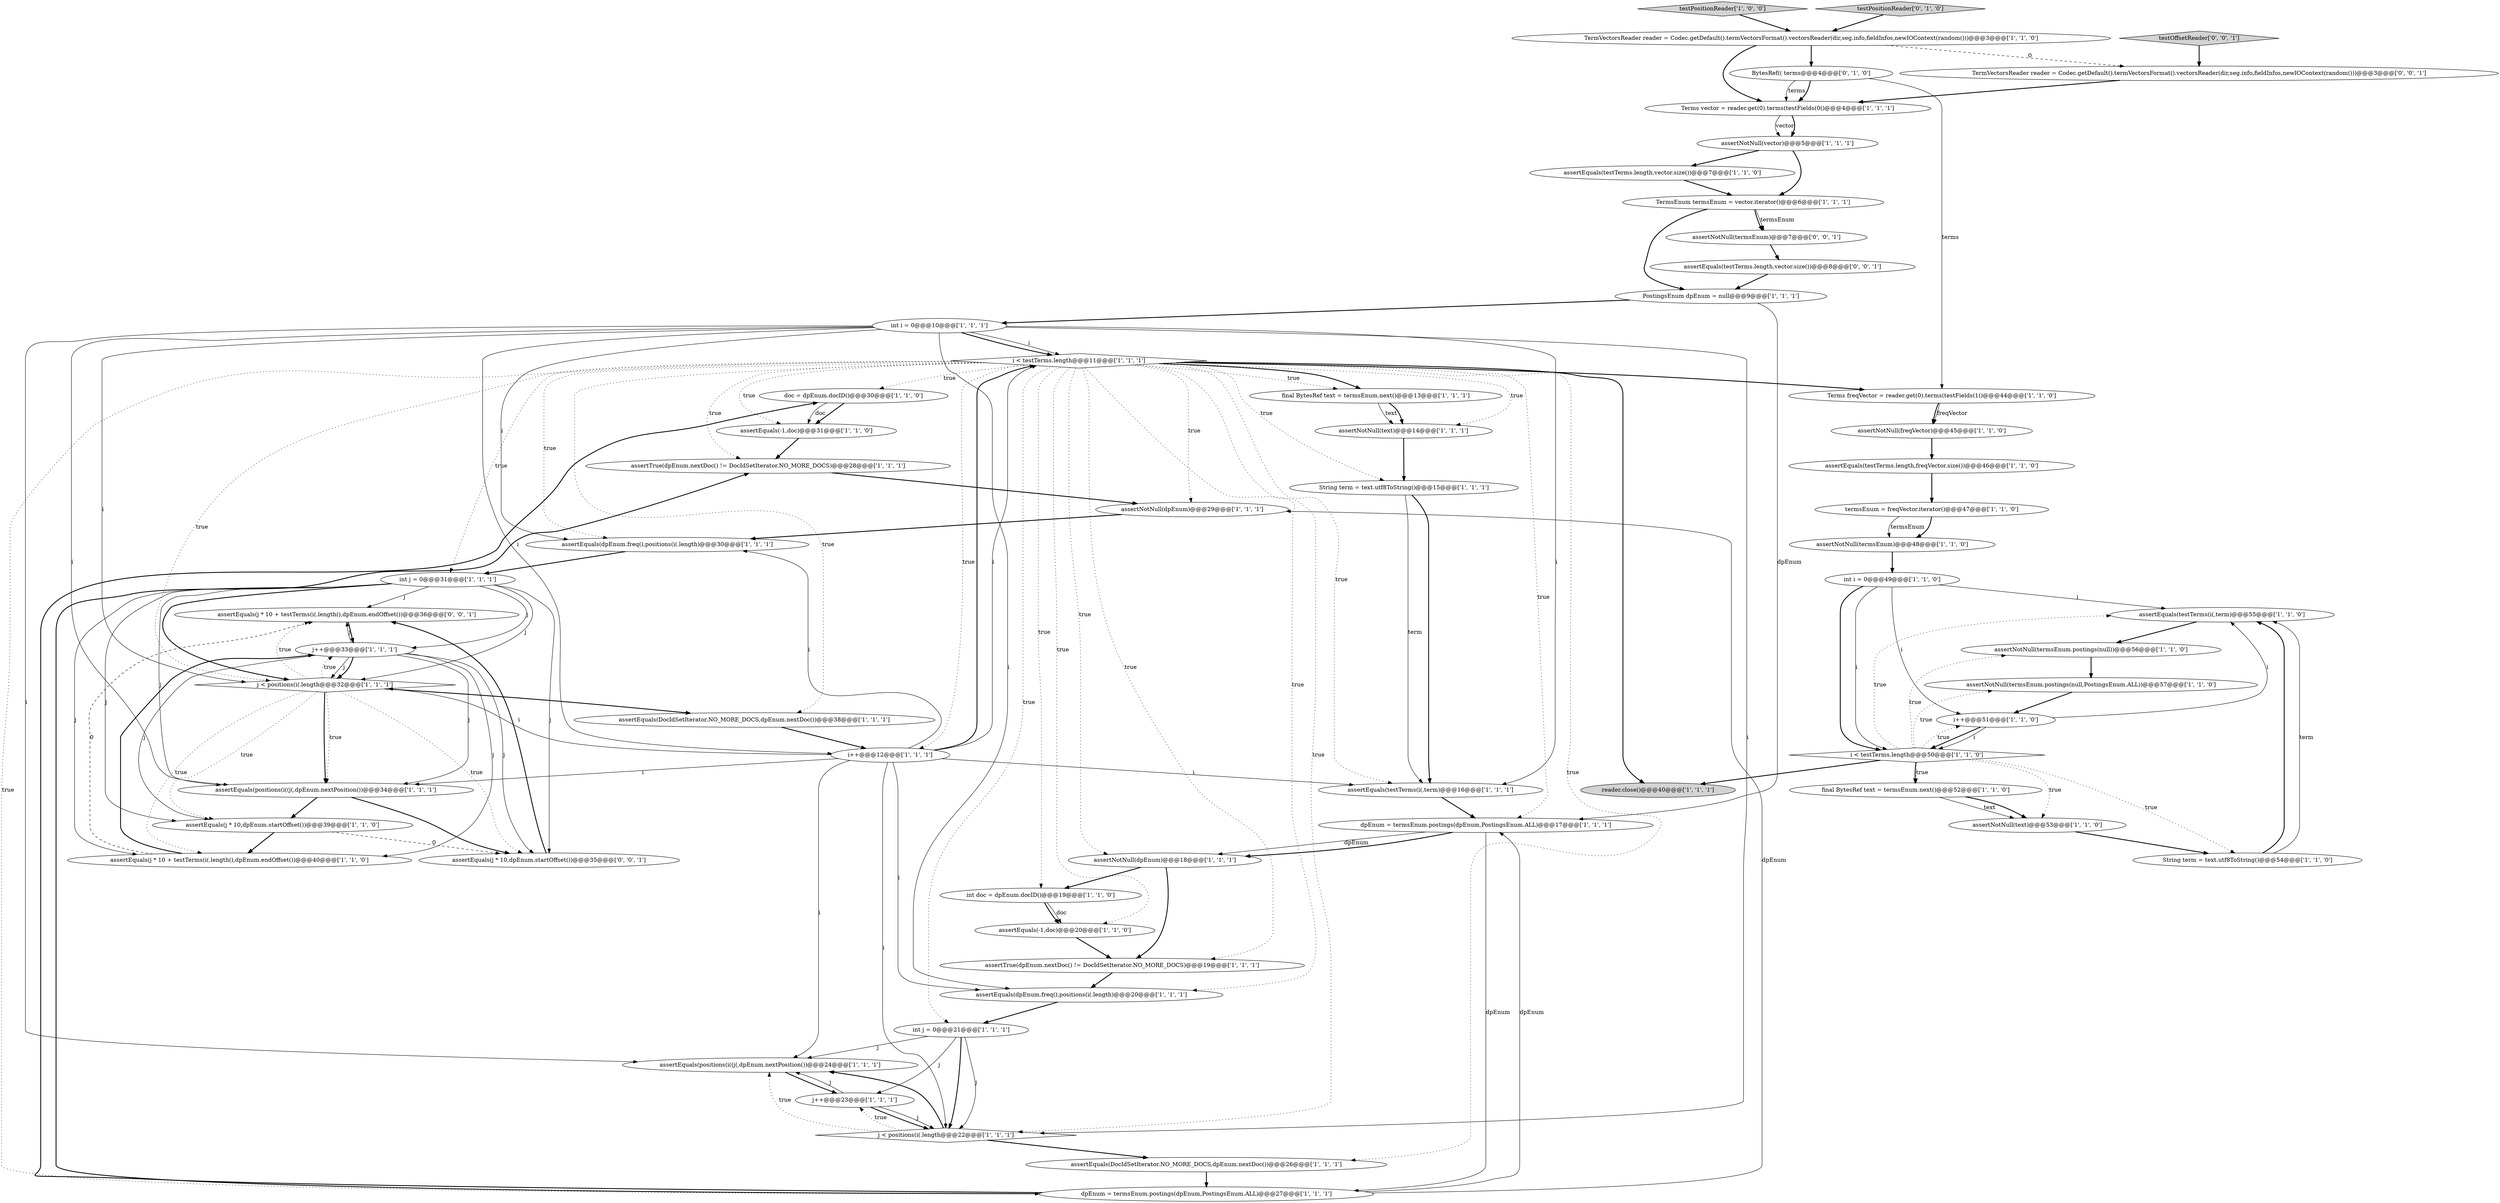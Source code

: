 digraph {
9 [style = filled, label = "i < testTerms.length@@@11@@@['1', '1', '1']", fillcolor = white, shape = diamond image = "AAA0AAABBB1BBB"];
35 [style = filled, label = "assertNotNull(termsEnum)@@@48@@@['1', '1', '0']", fillcolor = white, shape = ellipse image = "AAA0AAABBB1BBB"];
43 [style = filled, label = "String term = text.utf8ToString()@@@54@@@['1', '1', '0']", fillcolor = white, shape = ellipse image = "AAA0AAABBB1BBB"];
45 [style = filled, label = "doc = dpEnum.docID()@@@30@@@['1', '1', '0']", fillcolor = white, shape = ellipse image = "AAA0AAABBB1BBB"];
11 [style = filled, label = "assertEquals(testTerms(i(,term)@@@55@@@['1', '1', '0']", fillcolor = white, shape = ellipse image = "AAA0AAABBB1BBB"];
13 [style = filled, label = "int j = 0@@@31@@@['1', '1', '1']", fillcolor = white, shape = ellipse image = "AAA0AAABBB1BBB"];
40 [style = filled, label = "i++@@@51@@@['1', '1', '0']", fillcolor = white, shape = ellipse image = "AAA0AAABBB1BBB"];
28 [style = filled, label = "assertEquals(dpEnum.freq(),positions(i(.length)@@@30@@@['1', '1', '1']", fillcolor = white, shape = ellipse image = "AAA0AAABBB1BBB"];
41 [style = filled, label = "int i = 0@@@49@@@['1', '1', '0']", fillcolor = white, shape = ellipse image = "AAA0AAABBB1BBB"];
48 [style = filled, label = "assertNotNull(termsEnum.postings(null))@@@56@@@['1', '1', '0']", fillcolor = white, shape = ellipse image = "AAA0AAABBB1BBB"];
59 [style = filled, label = "assertEquals(j * 10 + testTerms(i(.length(),dpEnum.endOffset())@@@36@@@['0', '0', '1']", fillcolor = white, shape = ellipse image = "AAA0AAABBB3BBB"];
60 [style = filled, label = "assertNotNull(termsEnum)@@@7@@@['0', '0', '1']", fillcolor = white, shape = ellipse image = "AAA0AAABBB3BBB"];
3 [style = filled, label = "final BytesRef text = termsEnum.next()@@@13@@@['1', '1', '1']", fillcolor = white, shape = ellipse image = "AAA0AAABBB1BBB"];
2 [style = filled, label = "assertEquals(dpEnum.freq(),positions(i(.length)@@@20@@@['1', '1', '1']", fillcolor = white, shape = ellipse image = "AAA0AAABBB1BBB"];
14 [style = filled, label = "final BytesRef text = termsEnum.next()@@@52@@@['1', '1', '0']", fillcolor = white, shape = ellipse image = "AAA0AAABBB1BBB"];
0 [style = filled, label = "assertNotNull(dpEnum)@@@18@@@['1', '1', '1']", fillcolor = white, shape = ellipse image = "AAA0AAABBB1BBB"];
8 [style = filled, label = "termsEnum = freqVector.iterator()@@@47@@@['1', '1', '0']", fillcolor = white, shape = ellipse image = "AAA0AAABBB1BBB"];
22 [style = filled, label = "assertEquals(positions(i((j(,dpEnum.nextPosition())@@@24@@@['1', '1', '1']", fillcolor = white, shape = ellipse image = "AAA0AAABBB1BBB"];
30 [style = filled, label = "int j = 0@@@21@@@['1', '1', '1']", fillcolor = white, shape = ellipse image = "AAA0AAABBB1BBB"];
42 [style = filled, label = "int i = 0@@@10@@@['1', '1', '1']", fillcolor = white, shape = ellipse image = "AAA0AAABBB1BBB"];
1 [style = filled, label = "assertNotNull(freqVector)@@@45@@@['1', '1', '0']", fillcolor = white, shape = ellipse image = "AAA0AAABBB1BBB"];
26 [style = filled, label = "i++@@@12@@@['1', '1', '1']", fillcolor = white, shape = ellipse image = "AAA0AAABBB1BBB"];
31 [style = filled, label = "assertNotNull(termsEnum.postings(null,PostingsEnum.ALL))@@@57@@@['1', '1', '0']", fillcolor = white, shape = ellipse image = "AAA0AAABBB1BBB"];
24 [style = filled, label = "assertEquals(j * 10 + testTerms(i(.length(),dpEnum.endOffset())@@@40@@@['1', '1', '0']", fillcolor = white, shape = ellipse image = "AAA0AAABBB1BBB"];
33 [style = filled, label = "assertEquals(testTerms.length,vector.size())@@@7@@@['1', '1', '0']", fillcolor = white, shape = ellipse image = "AAA0AAABBB1BBB"];
53 [style = filled, label = "BytesRef(( terms@@@4@@@['0', '1', '0']", fillcolor = white, shape = ellipse image = "AAA1AAABBB2BBB"];
18 [style = filled, label = "j++@@@23@@@['1', '1', '1']", fillcolor = white, shape = ellipse image = "AAA0AAABBB1BBB"];
17 [style = filled, label = "dpEnum = termsEnum.postings(dpEnum,PostingsEnum.ALL)@@@17@@@['1', '1', '1']", fillcolor = white, shape = ellipse image = "AAA0AAABBB1BBB"];
37 [style = filled, label = "assertNotNull(vector)@@@5@@@['1', '1', '1']", fillcolor = white, shape = ellipse image = "AAA0AAABBB1BBB"];
44 [style = filled, label = "testPositionReader['1', '0', '0']", fillcolor = lightgray, shape = diamond image = "AAA0AAABBB1BBB"];
4 [style = filled, label = "dpEnum = termsEnum.postings(dpEnum,PostingsEnum.ALL)@@@27@@@['1', '1', '1']", fillcolor = white, shape = ellipse image = "AAA0AAABBB1BBB"];
56 [style = filled, label = "TermVectorsReader reader = Codec.getDefault().termVectorsFormat().vectorsReader(dir,seg.info,fieldInfos,newIOContext(random()))@@@3@@@['0', '0', '1']", fillcolor = white, shape = ellipse image = "AAA0AAABBB3BBB"];
16 [style = filled, label = "TermsEnum termsEnum = vector.iterator()@@@6@@@['1', '1', '1']", fillcolor = white, shape = ellipse image = "AAA0AAABBB1BBB"];
58 [style = filled, label = "assertEquals(j * 10,dpEnum.startOffset())@@@35@@@['0', '0', '1']", fillcolor = white, shape = ellipse image = "AAA0AAABBB3BBB"];
7 [style = filled, label = "j < positions(i(.length@@@22@@@['1', '1', '1']", fillcolor = white, shape = diamond image = "AAA0AAABBB1BBB"];
27 [style = filled, label = "assertNotNull(dpEnum)@@@29@@@['1', '1', '1']", fillcolor = white, shape = ellipse image = "AAA0AAABBB1BBB"];
47 [style = filled, label = "i < testTerms.length@@@50@@@['1', '1', '0']", fillcolor = white, shape = diamond image = "AAA0AAABBB1BBB"];
23 [style = filled, label = "assertEquals(positions(i((j(,dpEnum.nextPosition())@@@34@@@['1', '1', '1']", fillcolor = white, shape = ellipse image = "AAA0AAABBB1BBB"];
20 [style = filled, label = "assertEquals(-1,doc)@@@20@@@['1', '1', '0']", fillcolor = white, shape = ellipse image = "AAA0AAABBB1BBB"];
54 [style = filled, label = "testPositionReader['0', '1', '0']", fillcolor = lightgray, shape = diamond image = "AAA0AAABBB2BBB"];
34 [style = filled, label = "j++@@@33@@@['1', '1', '1']", fillcolor = white, shape = ellipse image = "AAA0AAABBB1BBB"];
19 [style = filled, label = "j < positions(i(.length@@@32@@@['1', '1', '1']", fillcolor = white, shape = diamond image = "AAA0AAABBB1BBB"];
25 [style = filled, label = "assertTrue(dpEnum.nextDoc() != DocIdSetIterator.NO_MORE_DOCS)@@@28@@@['1', '1', '1']", fillcolor = white, shape = ellipse image = "AAA0AAABBB1BBB"];
10 [style = filled, label = "PostingsEnum dpEnum = null@@@9@@@['1', '1', '1']", fillcolor = white, shape = ellipse image = "AAA0AAABBB1BBB"];
15 [style = filled, label = "assertEquals(testTerms(i(,term)@@@16@@@['1', '1', '1']", fillcolor = white, shape = ellipse image = "AAA0AAABBB1BBB"];
39 [style = filled, label = "assertTrue(dpEnum.nextDoc() != DocIdSetIterator.NO_MORE_DOCS)@@@19@@@['1', '1', '1']", fillcolor = white, shape = ellipse image = "AAA0AAABBB1BBB"];
21 [style = filled, label = "reader.close()@@@40@@@['1', '1', '1']", fillcolor = lightgray, shape = ellipse image = "AAA0AAABBB1BBB"];
49 [style = filled, label = "Terms vector = reader.get(0).terms(testFields(0()@@@4@@@['1', '1', '1']", fillcolor = white, shape = ellipse image = "AAA0AAABBB1BBB"];
52 [style = filled, label = "assertEquals(DocIdSetIterator.NO_MORE_DOCS,dpEnum.nextDoc())@@@26@@@['1', '1', '1']", fillcolor = white, shape = ellipse image = "AAA0AAABBB1BBB"];
12 [style = filled, label = "assertNotNull(text)@@@14@@@['1', '1', '1']", fillcolor = white, shape = ellipse image = "AAA0AAABBB1BBB"];
55 [style = filled, label = "testOffsetReader['0', '0', '1']", fillcolor = lightgray, shape = diamond image = "AAA0AAABBB3BBB"];
57 [style = filled, label = "assertEquals(testTerms.length,vector.size())@@@8@@@['0', '0', '1']", fillcolor = white, shape = ellipse image = "AAA0AAABBB3BBB"];
50 [style = filled, label = "assertNotNull(text)@@@53@@@['1', '1', '0']", fillcolor = white, shape = ellipse image = "AAA0AAABBB1BBB"];
32 [style = filled, label = "assertEquals(j * 10,dpEnum.startOffset())@@@39@@@['1', '1', '0']", fillcolor = white, shape = ellipse image = "AAA0AAABBB1BBB"];
46 [style = filled, label = "assertEquals(-1,doc)@@@31@@@['1', '1', '0']", fillcolor = white, shape = ellipse image = "AAA0AAABBB1BBB"];
36 [style = filled, label = "int doc = dpEnum.docID()@@@19@@@['1', '1', '0']", fillcolor = white, shape = ellipse image = "AAA0AAABBB1BBB"];
29 [style = filled, label = "assertEquals(testTerms.length,freqVector.size())@@@46@@@['1', '1', '0']", fillcolor = white, shape = ellipse image = "AAA0AAABBB1BBB"];
38 [style = filled, label = "assertEquals(DocIdSetIterator.NO_MORE_DOCS,dpEnum.nextDoc())@@@38@@@['1', '1', '1']", fillcolor = white, shape = ellipse image = "AAA0AAABBB1BBB"];
6 [style = filled, label = "String term = text.utf8ToString()@@@15@@@['1', '1', '1']", fillcolor = white, shape = ellipse image = "AAA0AAABBB1BBB"];
51 [style = filled, label = "TermVectorsReader reader = Codec.getDefault().termVectorsFormat().vectorsReader(dir,seg.info,fieldInfos,newIOContext(random()))@@@3@@@['1', '1', '0']", fillcolor = white, shape = ellipse image = "AAA0AAABBB1BBB"];
5 [style = filled, label = "Terms freqVector = reader.get(0).terms(testFields(1()@@@44@@@['1', '1', '0']", fillcolor = white, shape = ellipse image = "AAA0AAABBB1BBB"];
38->26 [style = bold, label=""];
28->13 [style = bold, label=""];
7->18 [style = dotted, label="true"];
10->17 [style = solid, label="dpEnum"];
23->32 [style = bold, label=""];
43->11 [style = bold, label=""];
29->8 [style = bold, label=""];
47->48 [style = dotted, label="true"];
53->49 [style = solid, label="terms"];
19->59 [style = dotted, label="true"];
36->20 [style = bold, label=""];
8->35 [style = bold, label=""];
41->47 [style = bold, label=""];
5->1 [style = bold, label=""];
52->4 [style = bold, label=""];
9->30 [style = dotted, label="true"];
9->13 [style = dotted, label="true"];
8->35 [style = solid, label="termsEnum"];
14->50 [style = solid, label="text"];
37->33 [style = bold, label=""];
19->38 [style = bold, label=""];
47->21 [style = bold, label=""];
24->59 [style = dashed, label="0"];
30->7 [style = solid, label="j"];
7->22 [style = bold, label=""];
19->23 [style = bold, label=""];
9->25 [style = dotted, label="true"];
26->7 [style = solid, label="i"];
4->45 [style = bold, label=""];
16->60 [style = bold, label=""];
9->6 [style = dotted, label="true"];
19->32 [style = dotted, label="true"];
4->27 [style = solid, label="dpEnum"];
19->23 [style = dotted, label="true"];
42->23 [style = solid, label="i"];
45->46 [style = bold, label=""];
13->23 [style = solid, label="j"];
3->12 [style = solid, label="text"];
30->7 [style = bold, label=""];
4->17 [style = solid, label="dpEnum"];
51->49 [style = bold, label=""];
26->15 [style = solid, label="i"];
54->51 [style = bold, label=""];
17->0 [style = solid, label="dpEnum"];
37->16 [style = bold, label=""];
58->59 [style = bold, label=""];
47->50 [style = dotted, label="true"];
59->34 [style = bold, label=""];
50->43 [style = bold, label=""];
46->25 [style = bold, label=""];
40->47 [style = bold, label=""];
42->2 [style = solid, label="i"];
47->11 [style = dotted, label="true"];
41->11 [style = solid, label="i"];
47->31 [style = dotted, label="true"];
55->56 [style = bold, label=""];
9->27 [style = dotted, label="true"];
6->15 [style = bold, label=""];
27->28 [style = bold, label=""];
34->24 [style = solid, label="j"];
19->24 [style = dotted, label="true"];
57->10 [style = bold, label=""];
13->19 [style = solid, label="j"];
1->29 [style = bold, label=""];
10->42 [style = bold, label=""];
34->23 [style = solid, label="j"];
26->9 [style = bold, label=""];
42->28 [style = solid, label="i"];
40->47 [style = solid, label="i"];
9->45 [style = dotted, label="true"];
20->39 [style = bold, label=""];
49->37 [style = solid, label="vector"];
0->36 [style = bold, label=""];
60->57 [style = bold, label=""];
49->37 [style = bold, label=""];
5->1 [style = solid, label="freqVector"];
34->59 [style = solid, label="j"];
25->27 [style = bold, label=""];
26->28 [style = solid, label="i"];
9->19 [style = dotted, label="true"];
44->51 [style = bold, label=""];
7->22 [style = dotted, label="true"];
15->17 [style = bold, label=""];
56->49 [style = bold, label=""];
9->28 [style = dotted, label="true"];
13->19 [style = bold, label=""];
35->41 [style = bold, label=""];
53->49 [style = bold, label=""];
6->15 [style = solid, label="term"];
4->25 [style = bold, label=""];
13->34 [style = solid, label="j"];
26->23 [style = solid, label="i"];
9->39 [style = dotted, label="true"];
0->39 [style = bold, label=""];
13->24 [style = solid, label="j"];
47->40 [style = dotted, label="true"];
9->20 [style = dotted, label="true"];
13->32 [style = solid, label="j"];
16->10 [style = bold, label=""];
42->7 [style = solid, label="i"];
9->17 [style = dotted, label="true"];
41->40 [style = solid, label="i"];
18->22 [style = solid, label="j"];
3->12 [style = bold, label=""];
42->22 [style = solid, label="i"];
34->58 [style = solid, label="j"];
9->4 [style = dotted, label="true"];
45->46 [style = solid, label="doc"];
43->11 [style = solid, label="term"];
22->18 [style = bold, label=""];
23->58 [style = bold, label=""];
30->22 [style = solid, label="j"];
42->26 [style = solid, label="i"];
9->5 [style = bold, label=""];
14->50 [style = bold, label=""];
42->19 [style = solid, label="i"];
17->0 [style = bold, label=""];
12->6 [style = bold, label=""];
47->14 [style = dotted, label="true"];
18->7 [style = bold, label=""];
41->47 [style = solid, label="i"];
30->18 [style = solid, label="j"];
16->60 [style = solid, label="termsEnum"];
32->58 [style = dashed, label="0"];
51->56 [style = dashed, label="0"];
24->34 [style = bold, label=""];
39->2 [style = bold, label=""];
31->40 [style = bold, label=""];
9->0 [style = dotted, label="true"];
40->11 [style = solid, label="i"];
9->7 [style = dotted, label="true"];
11->48 [style = bold, label=""];
26->19 [style = solid, label="i"];
18->7 [style = solid, label="j"];
9->3 [style = bold, label=""];
26->2 [style = solid, label="i"];
13->59 [style = solid, label="j"];
51->53 [style = bold, label=""];
9->21 [style = bold, label=""];
9->46 [style = dotted, label="true"];
47->43 [style = dotted, label="true"];
26->9 [style = solid, label="i"];
9->2 [style = dotted, label="true"];
53->5 [style = solid, label="terms"];
33->16 [style = bold, label=""];
48->31 [style = bold, label=""];
9->26 [style = dotted, label="true"];
34->19 [style = solid, label="j"];
42->15 [style = solid, label="i"];
9->36 [style = dotted, label="true"];
13->58 [style = solid, label="j"];
26->22 [style = solid, label="i"];
19->58 [style = dotted, label="true"];
9->38 [style = dotted, label="true"];
42->9 [style = bold, label=""];
9->52 [style = dotted, label="true"];
2->30 [style = bold, label=""];
34->32 [style = solid, label="j"];
17->4 [style = solid, label="dpEnum"];
9->3 [style = dotted, label="true"];
9->15 [style = dotted, label="true"];
7->52 [style = bold, label=""];
9->12 [style = dotted, label="true"];
36->20 [style = solid, label="doc"];
34->19 [style = bold, label=""];
47->14 [style = bold, label=""];
19->34 [style = dotted, label="true"];
32->24 [style = bold, label=""];
42->9 [style = solid, label="i"];
}
